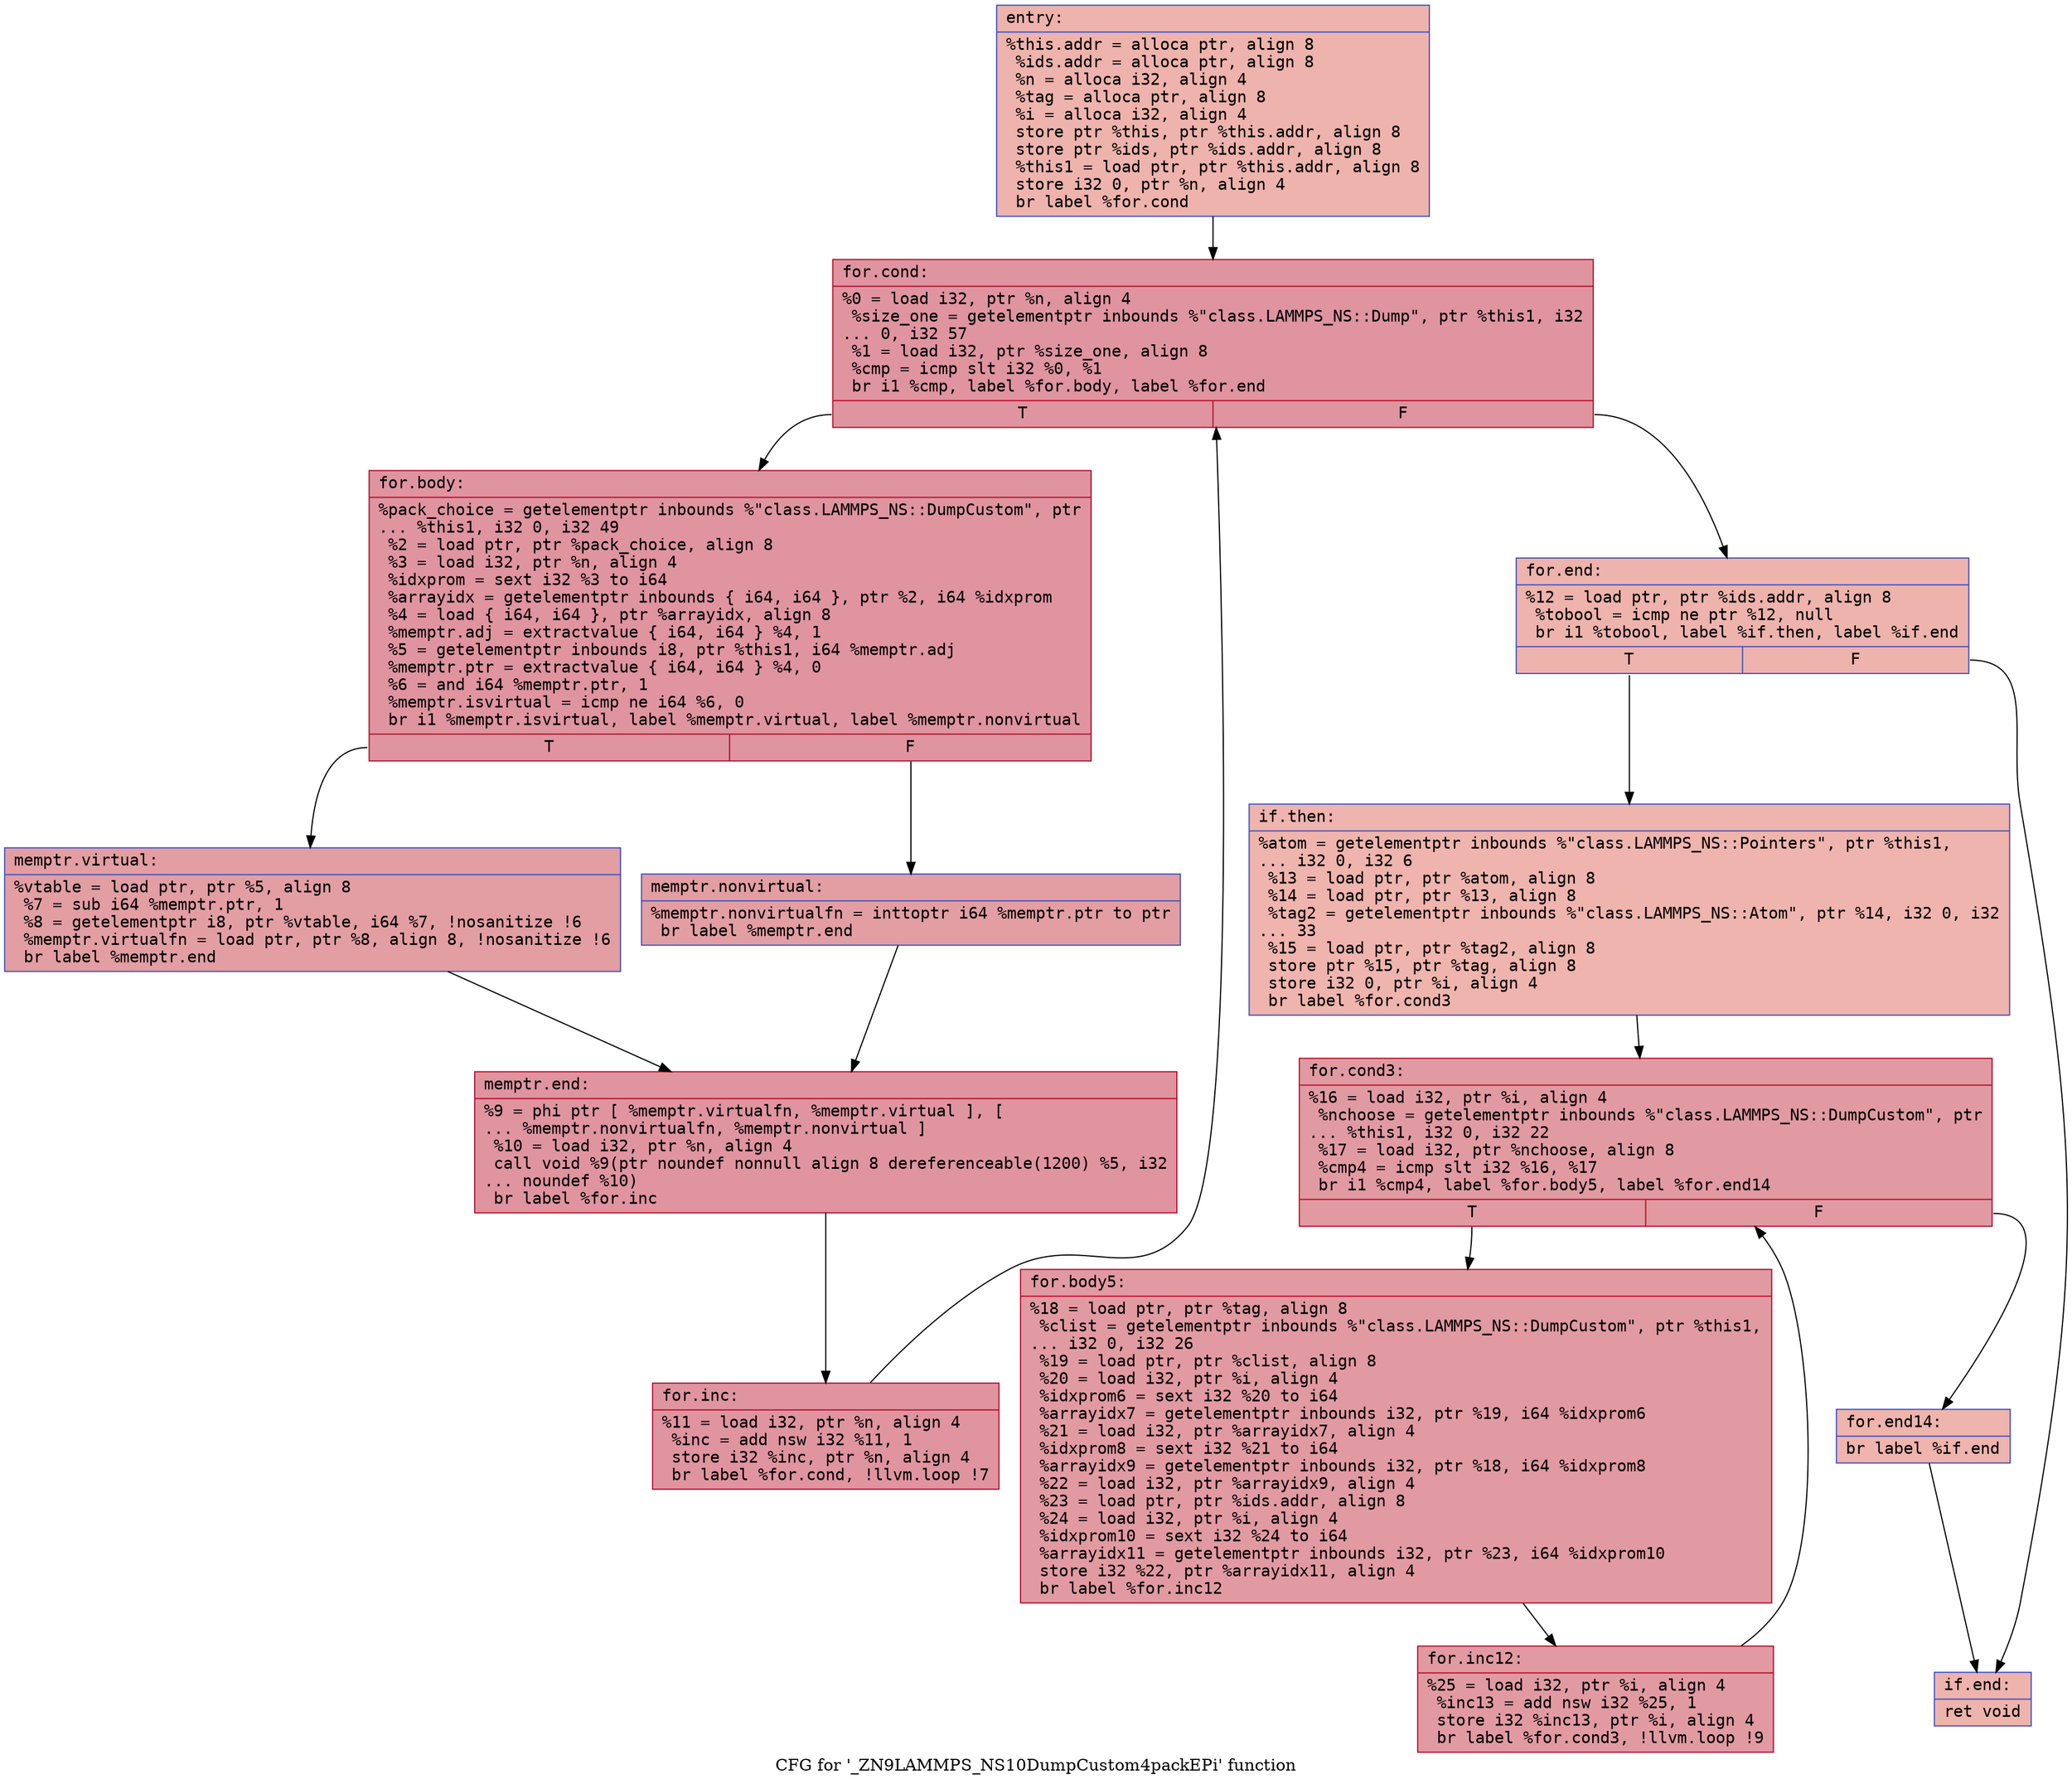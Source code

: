 digraph "CFG for '_ZN9LAMMPS_NS10DumpCustom4packEPi' function" {
	label="CFG for '_ZN9LAMMPS_NS10DumpCustom4packEPi' function";

	Node0x55d03a831c20 [shape=record,color="#3d50c3ff", style=filled, fillcolor="#d6524470" fontname="Courier",label="{entry:\l|  %this.addr = alloca ptr, align 8\l  %ids.addr = alloca ptr, align 8\l  %n = alloca i32, align 4\l  %tag = alloca ptr, align 8\l  %i = alloca i32, align 4\l  store ptr %this, ptr %this.addr, align 8\l  store ptr %ids, ptr %ids.addr, align 8\l  %this1 = load ptr, ptr %this.addr, align 8\l  store i32 0, ptr %n, align 4\l  br label %for.cond\l}"];
	Node0x55d03a831c20 -> Node0x55d03a831f10[tooltip="entry -> for.cond\nProbability 100.00%" ];
	Node0x55d03a831f10 [shape=record,color="#b70d28ff", style=filled, fillcolor="#b70d2870" fontname="Courier",label="{for.cond:\l|  %0 = load i32, ptr %n, align 4\l  %size_one = getelementptr inbounds %\"class.LAMMPS_NS::Dump\", ptr %this1, i32\l... 0, i32 57\l  %1 = load i32, ptr %size_one, align 8\l  %cmp = icmp slt i32 %0, %1\l  br i1 %cmp, label %for.body, label %for.end\l|{<s0>T|<s1>F}}"];
	Node0x55d03a831f10:s0 -> Node0x55d03a832270[tooltip="for.cond -> for.body\nProbability 96.88%" ];
	Node0x55d03a831f10:s1 -> Node0x55d03a832490[tooltip="for.cond -> for.end\nProbability 3.12%" ];
	Node0x55d03a832270 [shape=record,color="#b70d28ff", style=filled, fillcolor="#b70d2870" fontname="Courier",label="{for.body:\l|  %pack_choice = getelementptr inbounds %\"class.LAMMPS_NS::DumpCustom\", ptr\l... %this1, i32 0, i32 49\l  %2 = load ptr, ptr %pack_choice, align 8\l  %3 = load i32, ptr %n, align 4\l  %idxprom = sext i32 %3 to i64\l  %arrayidx = getelementptr inbounds \{ i64, i64 \}, ptr %2, i64 %idxprom\l  %4 = load \{ i64, i64 \}, ptr %arrayidx, align 8\l  %memptr.adj = extractvalue \{ i64, i64 \} %4, 1\l  %5 = getelementptr inbounds i8, ptr %this1, i64 %memptr.adj\l  %memptr.ptr = extractvalue \{ i64, i64 \} %4, 0\l  %6 = and i64 %memptr.ptr, 1\l  %memptr.isvirtual = icmp ne i64 %6, 0\l  br i1 %memptr.isvirtual, label %memptr.virtual, label %memptr.nonvirtual\l|{<s0>T|<s1>F}}"];
	Node0x55d03a832270:s0 -> Node0x55d03a832d80[tooltip="for.body -> memptr.virtual\nProbability 50.00%" ];
	Node0x55d03a832270:s1 -> Node0x55d03a832dd0[tooltip="for.body -> memptr.nonvirtual\nProbability 50.00%" ];
	Node0x55d03a832d80 [shape=record,color="#3d50c3ff", style=filled, fillcolor="#be242e70" fontname="Courier",label="{memptr.virtual:\l|  %vtable = load ptr, ptr %5, align 8\l  %7 = sub i64 %memptr.ptr, 1\l  %8 = getelementptr i8, ptr %vtable, i64 %7, !nosanitize !6\l  %memptr.virtualfn = load ptr, ptr %8, align 8, !nosanitize !6\l  br label %memptr.end\l}"];
	Node0x55d03a832d80 -> Node0x55d03a833170[tooltip="memptr.virtual -> memptr.end\nProbability 100.00%" ];
	Node0x55d03a832dd0 [shape=record,color="#3d50c3ff", style=filled, fillcolor="#be242e70" fontname="Courier",label="{memptr.nonvirtual:\l|  %memptr.nonvirtualfn = inttoptr i64 %memptr.ptr to ptr\l  br label %memptr.end\l}"];
	Node0x55d03a832dd0 -> Node0x55d03a833170[tooltip="memptr.nonvirtual -> memptr.end\nProbability 100.00%" ];
	Node0x55d03a833170 [shape=record,color="#b70d28ff", style=filled, fillcolor="#b70d2870" fontname="Courier",label="{memptr.end:\l|  %9 = phi ptr [ %memptr.virtualfn, %memptr.virtual ], [\l... %memptr.nonvirtualfn, %memptr.nonvirtual ]\l  %10 = load i32, ptr %n, align 4\l  call void %9(ptr noundef nonnull align 8 dereferenceable(1200) %5, i32\l... noundef %10)\l  br label %for.inc\l}"];
	Node0x55d03a833170 -> Node0x55d03a833730[tooltip="memptr.end -> for.inc\nProbability 100.00%" ];
	Node0x55d03a833730 [shape=record,color="#b70d28ff", style=filled, fillcolor="#b70d2870" fontname="Courier",label="{for.inc:\l|  %11 = load i32, ptr %n, align 4\l  %inc = add nsw i32 %11, 1\l  store i32 %inc, ptr %n, align 4\l  br label %for.cond, !llvm.loop !7\l}"];
	Node0x55d03a833730 -> Node0x55d03a831f10[tooltip="for.inc -> for.cond\nProbability 100.00%" ];
	Node0x55d03a832490 [shape=record,color="#3d50c3ff", style=filled, fillcolor="#d6524470" fontname="Courier",label="{for.end:\l|  %12 = load ptr, ptr %ids.addr, align 8\l  %tobool = icmp ne ptr %12, null\l  br i1 %tobool, label %if.then, label %if.end\l|{<s0>T|<s1>F}}"];
	Node0x55d03a832490:s0 -> Node0x55d03a833bd0[tooltip="for.end -> if.then\nProbability 62.50%" ];
	Node0x55d03a832490:s1 -> Node0x55d03a833c40[tooltip="for.end -> if.end\nProbability 37.50%" ];
	Node0x55d03a833bd0 [shape=record,color="#3d50c3ff", style=filled, fillcolor="#d8564670" fontname="Courier",label="{if.then:\l|  %atom = getelementptr inbounds %\"class.LAMMPS_NS::Pointers\", ptr %this1,\l... i32 0, i32 6\l  %13 = load ptr, ptr %atom, align 8\l  %14 = load ptr, ptr %13, align 8\l  %tag2 = getelementptr inbounds %\"class.LAMMPS_NS::Atom\", ptr %14, i32 0, i32\l... 33\l  %15 = load ptr, ptr %tag2, align 8\l  store ptr %15, ptr %tag, align 8\l  store i32 0, ptr %i, align 4\l  br label %for.cond3\l}"];
	Node0x55d03a833bd0 -> Node0x55d03a8341e0[tooltip="if.then -> for.cond3\nProbability 100.00%" ];
	Node0x55d03a8341e0 [shape=record,color="#b70d28ff", style=filled, fillcolor="#bb1b2c70" fontname="Courier",label="{for.cond3:\l|  %16 = load i32, ptr %i, align 4\l  %nchoose = getelementptr inbounds %\"class.LAMMPS_NS::DumpCustom\", ptr\l... %this1, i32 0, i32 22\l  %17 = load i32, ptr %nchoose, align 8\l  %cmp4 = icmp slt i32 %16, %17\l  br i1 %cmp4, label %for.body5, label %for.end14\l|{<s0>T|<s1>F}}"];
	Node0x55d03a8341e0:s0 -> Node0x55d03a834530[tooltip="for.cond3 -> for.body5\nProbability 96.88%" ];
	Node0x55d03a8341e0:s1 -> Node0x55d03a834580[tooltip="for.cond3 -> for.end14\nProbability 3.12%" ];
	Node0x55d03a834530 [shape=record,color="#b70d28ff", style=filled, fillcolor="#bb1b2c70" fontname="Courier",label="{for.body5:\l|  %18 = load ptr, ptr %tag, align 8\l  %clist = getelementptr inbounds %\"class.LAMMPS_NS::DumpCustom\", ptr %this1,\l... i32 0, i32 26\l  %19 = load ptr, ptr %clist, align 8\l  %20 = load i32, ptr %i, align 4\l  %idxprom6 = sext i32 %20 to i64\l  %arrayidx7 = getelementptr inbounds i32, ptr %19, i64 %idxprom6\l  %21 = load i32, ptr %arrayidx7, align 4\l  %idxprom8 = sext i32 %21 to i64\l  %arrayidx9 = getelementptr inbounds i32, ptr %18, i64 %idxprom8\l  %22 = load i32, ptr %arrayidx9, align 4\l  %23 = load ptr, ptr %ids.addr, align 8\l  %24 = load i32, ptr %i, align 4\l  %idxprom10 = sext i32 %24 to i64\l  %arrayidx11 = getelementptr inbounds i32, ptr %23, i64 %idxprom10\l  store i32 %22, ptr %arrayidx11, align 4\l  br label %for.inc12\l}"];
	Node0x55d03a834530 -> Node0x55d03a835000[tooltip="for.body5 -> for.inc12\nProbability 100.00%" ];
	Node0x55d03a835000 [shape=record,color="#b70d28ff", style=filled, fillcolor="#bb1b2c70" fontname="Courier",label="{for.inc12:\l|  %25 = load i32, ptr %i, align 4\l  %inc13 = add nsw i32 %25, 1\l  store i32 %inc13, ptr %i, align 4\l  br label %for.cond3, !llvm.loop !9\l}"];
	Node0x55d03a835000 -> Node0x55d03a8341e0[tooltip="for.inc12 -> for.cond3\nProbability 100.00%" ];
	Node0x55d03a834580 [shape=record,color="#3d50c3ff", style=filled, fillcolor="#d8564670" fontname="Courier",label="{for.end14:\l|  br label %if.end\l}"];
	Node0x55d03a834580 -> Node0x55d03a833c40[tooltip="for.end14 -> if.end\nProbability 100.00%" ];
	Node0x55d03a833c40 [shape=record,color="#3d50c3ff", style=filled, fillcolor="#d6524470" fontname="Courier",label="{if.end:\l|  ret void\l}"];
}
